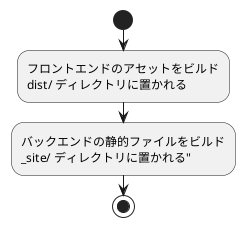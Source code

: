 @startuml
start
:フロントエンドのアセットをビルド
dist/ ディレクトリに置かれる;
:バックエンドの静的ファイルをビルド
_site/ ディレクトリに置かれる";
stop
@enduml
